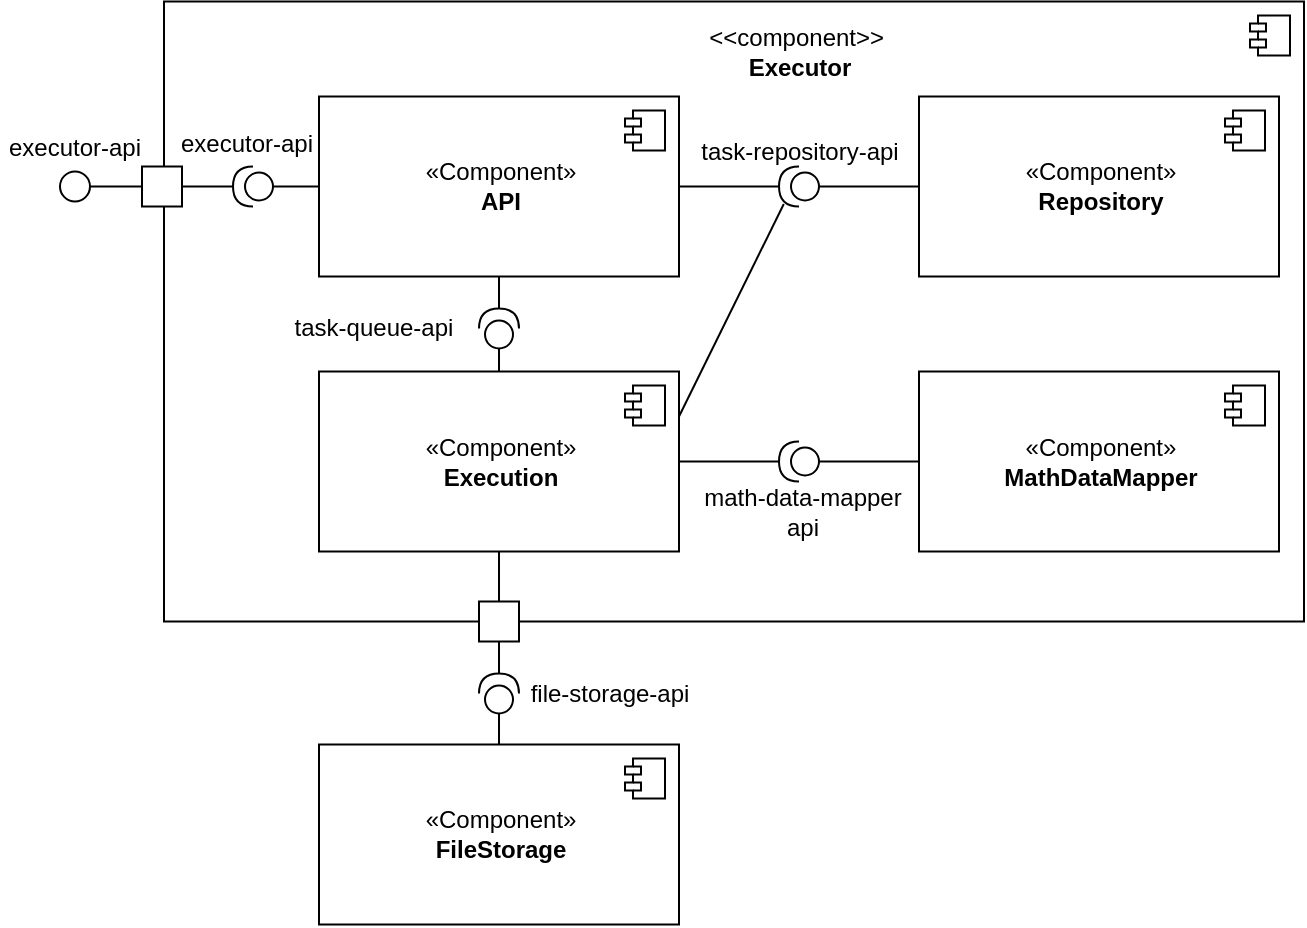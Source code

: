 <mxfile version="17.2.4" type="device"><diagram id="DSnPVlRishEbXLK2SxnL" name="Страница 1"><mxGraphModel dx="1845" dy="1910" grid="1" gridSize="10" guides="1" tooltips="1" connect="1" arrows="1" fold="1" page="1" pageScale="1" pageWidth="827" pageHeight="1169" math="0" shadow="0"><root><mxCell id="0"/><mxCell id="1" parent="0"/><mxCell id="_ZaEXDr_CX6597kkTnN5-1" value="" style="html=1;dropTarget=0;fillColor=default;" vertex="1" parent="1"><mxGeometry x="-745" y="-1158.25" width="570" height="310" as="geometry"/></mxCell><mxCell id="_ZaEXDr_CX6597kkTnN5-2" value="" style="shape=module;jettyWidth=8;jettyHeight=4;" vertex="1" parent="_ZaEXDr_CX6597kkTnN5-1"><mxGeometry x="1" width="20" height="20" relative="1" as="geometry"><mxPoint x="-27" y="7" as="offset"/></mxGeometry></mxCell><mxCell id="_ZaEXDr_CX6597kkTnN5-5" value="&amp;lt;&amp;lt;component&amp;gt;&amp;gt;&amp;nbsp;&lt;br&gt;&lt;b&gt;Executor&lt;/b&gt;" style="text;html=1;strokeColor=none;fillColor=none;align=center;verticalAlign=middle;whiteSpace=wrap;rounded=0;" vertex="1" parent="1"><mxGeometry x="-457.5" y="-1148.25" width="60" height="30" as="geometry"/></mxCell><mxCell id="_ZaEXDr_CX6597kkTnN5-115" style="edgeStyle=none;rounded=0;orthogonalLoop=1;jettySize=auto;html=1;exitX=1;exitY=0.5;exitDx=0;exitDy=0;entryX=1;entryY=0.5;entryDx=0;entryDy=0;entryPerimeter=0;endArrow=none;endFill=0;" edge="1" parent="1" source="_ZaEXDr_CX6597kkTnN5-60" target="_ZaEXDr_CX6597kkTnN5-99"><mxGeometry relative="1" as="geometry"/></mxCell><mxCell id="_ZaEXDr_CX6597kkTnN5-120" style="edgeStyle=none;rounded=0;orthogonalLoop=1;jettySize=auto;html=1;exitX=0;exitY=0.5;exitDx=0;exitDy=0;entryX=1;entryY=0.5;entryDx=0;entryDy=0;endArrow=none;endFill=0;" edge="1" parent="1" source="_ZaEXDr_CX6597kkTnN5-60" target="_ZaEXDr_CX6597kkTnN5-119"><mxGeometry relative="1" as="geometry"/></mxCell><mxCell id="_ZaEXDr_CX6597kkTnN5-60" value="" style="whiteSpace=wrap;html=1;aspect=fixed;" vertex="1" parent="1"><mxGeometry x="-756" y="-1075.75" width="20" height="20" as="geometry"/></mxCell><mxCell id="_ZaEXDr_CX6597kkTnN5-79" value="executor-api" style="text;html=1;strokeColor=none;fillColor=none;align=center;verticalAlign=middle;whiteSpace=wrap;rounded=0;" vertex="1" parent="1"><mxGeometry x="-741" y="-1101.75" width="75" height="30" as="geometry"/></mxCell><mxCell id="_ZaEXDr_CX6597kkTnN5-93" style="rounded=0;orthogonalLoop=1;jettySize=auto;html=1;exitX=0.5;exitY=1;exitDx=0;exitDy=0;entryX=1;entryY=0.5;entryDx=0;entryDy=0;entryPerimeter=0;endArrow=none;endFill=0;" edge="1" parent="1" source="_ZaEXDr_CX6597kkTnN5-81" target="_ZaEXDr_CX6597kkTnN5-92"><mxGeometry relative="1" as="geometry"/></mxCell><mxCell id="_ZaEXDr_CX6597kkTnN5-100" style="edgeStyle=none;rounded=0;orthogonalLoop=1;jettySize=auto;html=1;exitX=0;exitY=0.5;exitDx=0;exitDy=0;entryX=0;entryY=0.5;entryDx=0;entryDy=0;entryPerimeter=0;endArrow=none;endFill=0;" edge="1" parent="1" source="_ZaEXDr_CX6597kkTnN5-81" target="_ZaEXDr_CX6597kkTnN5-99"><mxGeometry relative="1" as="geometry"/></mxCell><mxCell id="_ZaEXDr_CX6597kkTnN5-81" value="«Component»&lt;br&gt;&lt;b&gt;API&lt;/b&gt;" style="html=1;dropTarget=0;fillColor=default;" vertex="1" parent="1"><mxGeometry x="-667.5" y="-1110.75" width="180" height="90" as="geometry"/></mxCell><mxCell id="_ZaEXDr_CX6597kkTnN5-82" value="" style="shape=module;jettyWidth=8;jettyHeight=4;fillColor=default;" vertex="1" parent="_ZaEXDr_CX6597kkTnN5-81"><mxGeometry x="1" width="20" height="20" relative="1" as="geometry"><mxPoint x="-27" y="7" as="offset"/></mxGeometry></mxCell><mxCell id="_ZaEXDr_CX6597kkTnN5-107" style="edgeStyle=none;rounded=0;orthogonalLoop=1;jettySize=auto;html=1;exitX=1;exitY=0.25;exitDx=0;exitDy=0;endArrow=none;endFill=0;entryX=0.88;entryY=0.064;entryDx=0;entryDy=0;entryPerimeter=0;" edge="1" parent="1" source="_ZaEXDr_CX6597kkTnN5-83" target="_ZaEXDr_CX6597kkTnN5-103"><mxGeometry relative="1" as="geometry"><mxPoint x="-435" y="-1068.25" as="targetPoint"/></mxGeometry></mxCell><mxCell id="_ZaEXDr_CX6597kkTnN5-112" style="edgeStyle=none;rounded=0;orthogonalLoop=1;jettySize=auto;html=1;exitX=1;exitY=0.5;exitDx=0;exitDy=0;entryX=1;entryY=0.5;entryDx=0;entryDy=0;entryPerimeter=0;endArrow=none;endFill=0;" edge="1" parent="1" source="_ZaEXDr_CX6597kkTnN5-83" target="_ZaEXDr_CX6597kkTnN5-110"><mxGeometry relative="1" as="geometry"/></mxCell><mxCell id="_ZaEXDr_CX6597kkTnN5-130" style="edgeStyle=none;rounded=0;orthogonalLoop=1;jettySize=auto;html=1;exitX=0.5;exitY=1;exitDx=0;exitDy=0;entryX=0.5;entryY=0;entryDx=0;entryDy=0;endArrow=none;endFill=0;" edge="1" parent="1" source="_ZaEXDr_CX6597kkTnN5-83" target="_ZaEXDr_CX6597kkTnN5-122"><mxGeometry relative="1" as="geometry"/></mxCell><mxCell id="_ZaEXDr_CX6597kkTnN5-83" value="«Component»&lt;br&gt;&lt;b&gt;Execution&lt;/b&gt;" style="html=1;dropTarget=0;fillColor=default;" vertex="1" parent="1"><mxGeometry x="-667.5" y="-973.25" width="180" height="90" as="geometry"/></mxCell><mxCell id="_ZaEXDr_CX6597kkTnN5-84" value="" style="shape=module;jettyWidth=8;jettyHeight=4;fillColor=default;" vertex="1" parent="_ZaEXDr_CX6597kkTnN5-83"><mxGeometry x="1" width="20" height="20" relative="1" as="geometry"><mxPoint x="-27" y="7" as="offset"/></mxGeometry></mxCell><mxCell id="_ZaEXDr_CX6597kkTnN5-105" style="edgeStyle=none;rounded=0;orthogonalLoop=1;jettySize=auto;html=1;exitX=0;exitY=0.5;exitDx=0;exitDy=0;entryX=0;entryY=0.5;entryDx=0;entryDy=0;entryPerimeter=0;endArrow=none;endFill=0;" edge="1" parent="1" source="_ZaEXDr_CX6597kkTnN5-85" target="_ZaEXDr_CX6597kkTnN5-103"><mxGeometry relative="1" as="geometry"/></mxCell><mxCell id="_ZaEXDr_CX6597kkTnN5-85" value="«Component»&lt;br&gt;&lt;b&gt;Repository&lt;/b&gt;" style="html=1;dropTarget=0;fillColor=default;" vertex="1" parent="1"><mxGeometry x="-367.5" y="-1110.75" width="180" height="90" as="geometry"/></mxCell><mxCell id="_ZaEXDr_CX6597kkTnN5-86" value="" style="shape=module;jettyWidth=8;jettyHeight=4;fillColor=default;" vertex="1" parent="_ZaEXDr_CX6597kkTnN5-85"><mxGeometry x="1" width="20" height="20" relative="1" as="geometry"><mxPoint x="-27" y="7" as="offset"/></mxGeometry></mxCell><mxCell id="_ZaEXDr_CX6597kkTnN5-87" value="«Component»&lt;br&gt;&lt;b&gt;FileStorage&lt;/b&gt;" style="html=1;dropTarget=0;fillColor=default;" vertex="1" parent="1"><mxGeometry x="-667.5" y="-786.75" width="180" height="90" as="geometry"/></mxCell><mxCell id="_ZaEXDr_CX6597kkTnN5-88" value="" style="shape=module;jettyWidth=8;jettyHeight=4;fillColor=default;" vertex="1" parent="_ZaEXDr_CX6597kkTnN5-87"><mxGeometry x="1" width="20" height="20" relative="1" as="geometry"><mxPoint x="-27" y="7" as="offset"/></mxGeometry></mxCell><mxCell id="_ZaEXDr_CX6597kkTnN5-94" style="edgeStyle=none;rounded=0;orthogonalLoop=1;jettySize=auto;html=1;exitX=0;exitY=0.5;exitDx=0;exitDy=0;exitPerimeter=0;entryX=0.5;entryY=0;entryDx=0;entryDy=0;endArrow=none;endFill=0;" edge="1" parent="1" source="_ZaEXDr_CX6597kkTnN5-92" target="_ZaEXDr_CX6597kkTnN5-83"><mxGeometry relative="1" as="geometry"/></mxCell><mxCell id="_ZaEXDr_CX6597kkTnN5-92" value="" style="shape=providedRequiredInterface;html=1;verticalLabelPosition=bottom;sketch=0;fillColor=default;direction=north;" vertex="1" parent="1"><mxGeometry x="-587.5" y="-1004.75" width="20" height="20" as="geometry"/></mxCell><mxCell id="_ZaEXDr_CX6597kkTnN5-95" value="task-queue-api" style="text;html=1;strokeColor=none;fillColor=none;align=center;verticalAlign=middle;whiteSpace=wrap;rounded=0;" vertex="1" parent="1"><mxGeometry x="-685" y="-1009.75" width="90" height="30" as="geometry"/></mxCell><mxCell id="_ZaEXDr_CX6597kkTnN5-99" value="" style="shape=providedRequiredInterface;html=1;verticalLabelPosition=bottom;sketch=0;fillColor=default;direction=west;" vertex="1" parent="1"><mxGeometry x="-710.5" y="-1075.75" width="20" height="20" as="geometry"/></mxCell><mxCell id="_ZaEXDr_CX6597kkTnN5-106" style="edgeStyle=none;rounded=0;orthogonalLoop=1;jettySize=auto;html=1;exitX=1;exitY=0.5;exitDx=0;exitDy=0;exitPerimeter=0;entryX=1;entryY=0.5;entryDx=0;entryDy=0;endArrow=none;endFill=0;" edge="1" parent="1" source="_ZaEXDr_CX6597kkTnN5-103" target="_ZaEXDr_CX6597kkTnN5-81"><mxGeometry relative="1" as="geometry"/></mxCell><mxCell id="_ZaEXDr_CX6597kkTnN5-103" value="" style="shape=providedRequiredInterface;html=1;verticalLabelPosition=bottom;sketch=0;fillColor=default;direction=west;" vertex="1" parent="1"><mxGeometry x="-437.5" y="-1075.75" width="20" height="20" as="geometry"/></mxCell><mxCell id="_ZaEXDr_CX6597kkTnN5-104" value="task-repository-api" style="text;html=1;strokeColor=none;fillColor=none;align=center;verticalAlign=middle;whiteSpace=wrap;rounded=0;" vertex="1" parent="1"><mxGeometry x="-487.5" y="-1098.25" width="120" height="30" as="geometry"/></mxCell><mxCell id="_ZaEXDr_CX6597kkTnN5-108" value="«Component»&lt;br&gt;&lt;b&gt;MathDataMapper&lt;/b&gt;" style="html=1;dropTarget=0;fillColor=default;" vertex="1" parent="1"><mxGeometry x="-367.5" y="-973.25" width="180" height="90" as="geometry"/></mxCell><mxCell id="_ZaEXDr_CX6597kkTnN5-109" value="" style="shape=module;jettyWidth=8;jettyHeight=4;fillColor=default;" vertex="1" parent="_ZaEXDr_CX6597kkTnN5-108"><mxGeometry x="1" width="20" height="20" relative="1" as="geometry"><mxPoint x="-27" y="7" as="offset"/></mxGeometry></mxCell><mxCell id="_ZaEXDr_CX6597kkTnN5-111" style="edgeStyle=none;rounded=0;orthogonalLoop=1;jettySize=auto;html=1;exitX=0;exitY=0.5;exitDx=0;exitDy=0;exitPerimeter=0;entryX=0;entryY=0.5;entryDx=0;entryDy=0;endArrow=none;endFill=0;" edge="1" parent="1" source="_ZaEXDr_CX6597kkTnN5-110" target="_ZaEXDr_CX6597kkTnN5-108"><mxGeometry relative="1" as="geometry"/></mxCell><mxCell id="_ZaEXDr_CX6597kkTnN5-110" value="" style="shape=providedRequiredInterface;html=1;verticalLabelPosition=bottom;sketch=0;fillColor=default;direction=west;" vertex="1" parent="1"><mxGeometry x="-437.5" y="-938.25" width="20" height="20" as="geometry"/></mxCell><mxCell id="_ZaEXDr_CX6597kkTnN5-113" value="math-data-mapper&lt;br&gt;api" style="text;html=1;strokeColor=none;fillColor=none;align=center;verticalAlign=middle;whiteSpace=wrap;rounded=0;" vertex="1" parent="1"><mxGeometry x="-487.5" y="-918.25" width="122.5" height="30" as="geometry"/></mxCell><mxCell id="_ZaEXDr_CX6597kkTnN5-119" value="" style="ellipse;whiteSpace=wrap;html=1;aspect=fixed;fillColor=default;" vertex="1" parent="1"><mxGeometry x="-797" y="-1073.25" width="15" height="15" as="geometry"/></mxCell><mxCell id="_ZaEXDr_CX6597kkTnN5-121" value="executor-api" style="text;html=1;strokeColor=none;fillColor=none;align=center;verticalAlign=middle;whiteSpace=wrap;rounded=0;" vertex="1" parent="1"><mxGeometry x="-827" y="-1100.25" width="75" height="30" as="geometry"/></mxCell><mxCell id="_ZaEXDr_CX6597kkTnN5-125" style="edgeStyle=none;rounded=0;orthogonalLoop=1;jettySize=auto;html=1;exitX=0.5;exitY=1;exitDx=0;exitDy=0;entryX=1;entryY=0.5;entryDx=0;entryDy=0;entryPerimeter=0;endArrow=none;endFill=0;" edge="1" parent="1" source="_ZaEXDr_CX6597kkTnN5-122" target="_ZaEXDr_CX6597kkTnN5-123"><mxGeometry relative="1" as="geometry"/></mxCell><mxCell id="_ZaEXDr_CX6597kkTnN5-122" value="" style="whiteSpace=wrap;html=1;aspect=fixed;" vertex="1" parent="1"><mxGeometry x="-587.5" y="-858.25" width="20" height="20" as="geometry"/></mxCell><mxCell id="_ZaEXDr_CX6597kkTnN5-126" style="edgeStyle=none;rounded=0;orthogonalLoop=1;jettySize=auto;html=1;exitX=0;exitY=0.5;exitDx=0;exitDy=0;exitPerimeter=0;entryX=0.5;entryY=0;entryDx=0;entryDy=0;endArrow=none;endFill=0;" edge="1" parent="1" source="_ZaEXDr_CX6597kkTnN5-123" target="_ZaEXDr_CX6597kkTnN5-87"><mxGeometry relative="1" as="geometry"/></mxCell><mxCell id="_ZaEXDr_CX6597kkTnN5-123" value="" style="shape=providedRequiredInterface;html=1;verticalLabelPosition=bottom;sketch=0;fillColor=default;direction=north;" vertex="1" parent="1"><mxGeometry x="-587.5" y="-822.25" width="20" height="20" as="geometry"/></mxCell><mxCell id="_ZaEXDr_CX6597kkTnN5-124" value="file-storage-api" style="text;html=1;strokeColor=none;fillColor=none;align=center;verticalAlign=middle;whiteSpace=wrap;rounded=0;" vertex="1" parent="1"><mxGeometry x="-567.5" y="-827.25" width="90" height="30" as="geometry"/></mxCell></root></mxGraphModel></diagram></mxfile>